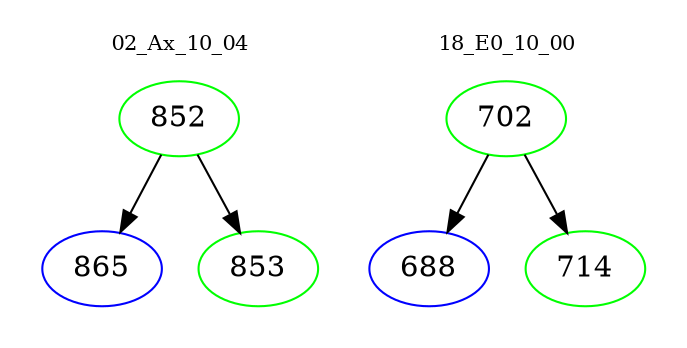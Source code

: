 digraph{
subgraph cluster_0 {
color = white
label = "02_Ax_10_04";
fontsize=10;
T0_852 [label="852", color="green"]
T0_852 -> T0_865 [color="black"]
T0_865 [label="865", color="blue"]
T0_852 -> T0_853 [color="black"]
T0_853 [label="853", color="green"]
}
subgraph cluster_1 {
color = white
label = "18_E0_10_00";
fontsize=10;
T1_702 [label="702", color="green"]
T1_702 -> T1_688 [color="black"]
T1_688 [label="688", color="blue"]
T1_702 -> T1_714 [color="black"]
T1_714 [label="714", color="green"]
}
}
